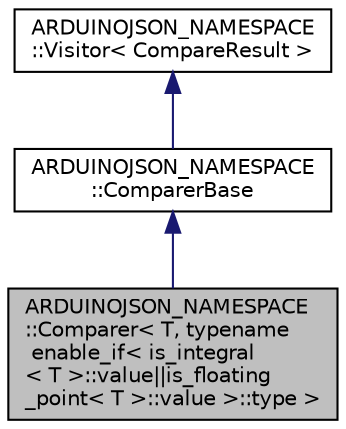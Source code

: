digraph "ARDUINOJSON_NAMESPACE::Comparer&lt; T, typename enable_if&lt; is_integral&lt; T &gt;::value||is_floating_point&lt; T &gt;::value &gt;::type &gt;"
{
 // LATEX_PDF_SIZE
  edge [fontname="Helvetica",fontsize="10",labelfontname="Helvetica",labelfontsize="10"];
  node [fontname="Helvetica",fontsize="10",shape=record];
  Node1 [label="ARDUINOJSON_NAMESPACE\l::Comparer\< T, typename\l enable_if\< is_integral\l\< T \>::value\|\|is_floating\l_point\< T \>::value \>::type \>",height=0.2,width=0.4,color="black", fillcolor="grey75", style="filled", fontcolor="black",tooltip=" "];
  Node2 -> Node1 [dir="back",color="midnightblue",fontsize="10",style="solid"];
  Node2 [label="ARDUINOJSON_NAMESPACE\l::ComparerBase",height=0.2,width=0.4,color="black", fillcolor="white", style="filled",URL="$structARDUINOJSON__NAMESPACE_1_1ComparerBase.html",tooltip=" "];
  Node3 -> Node2 [dir="back",color="midnightblue",fontsize="10",style="solid"];
  Node3 [label="ARDUINOJSON_NAMESPACE\l::Visitor\< CompareResult \>",height=0.2,width=0.4,color="black", fillcolor="white", style="filled",URL="$structARDUINOJSON__NAMESPACE_1_1Visitor.html",tooltip=" "];
}
